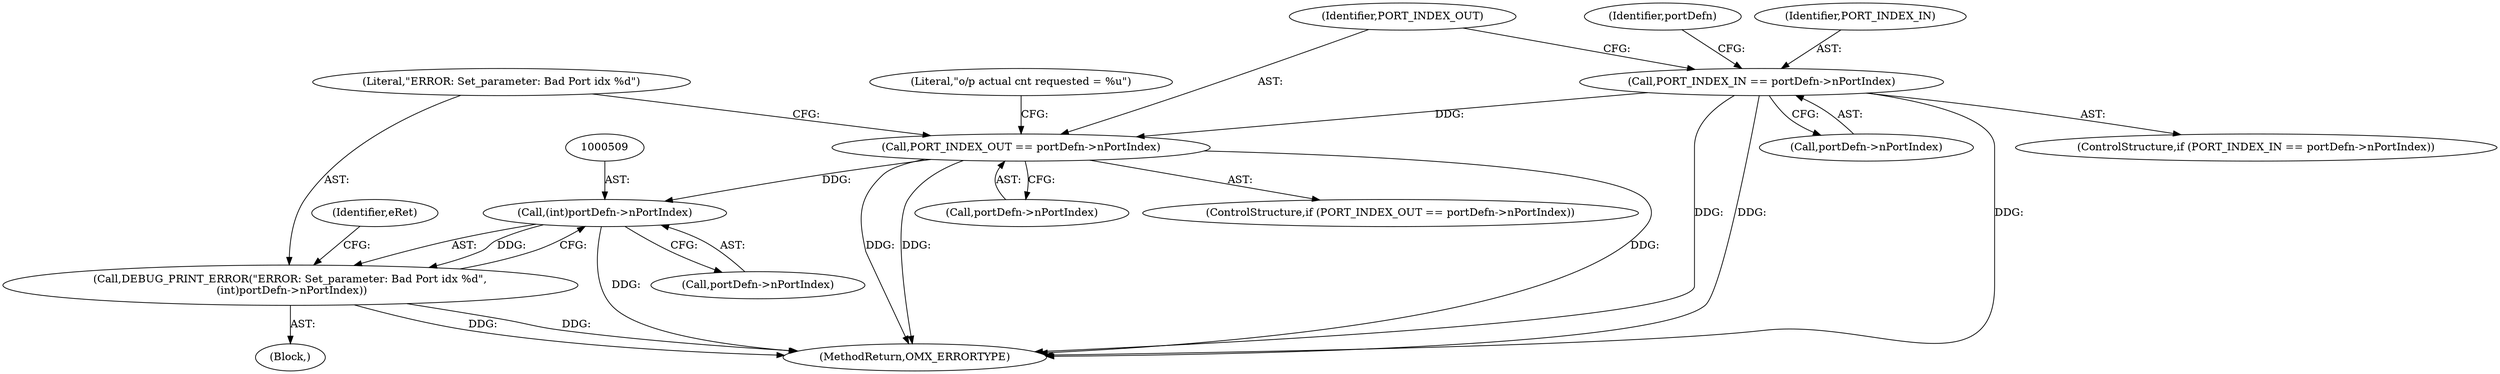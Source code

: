 digraph "0_Android_560ccdb509a7b86186fac0fce1b25bd9a3e6a6e8_7@pointer" {
"1000399" [label="(Call,PORT_INDEX_OUT == portDefn->nPortIndex)"];
"1000201" [label="(Call,PORT_INDEX_IN == portDefn->nPortIndex)"];
"1000508" [label="(Call,(int)portDefn->nPortIndex)"];
"1000506" [label="(Call,DEBUG_PRINT_ERROR(\"ERROR: Set_parameter: Bad Port idx %d\",\n (int)portDefn->nPortIndex))"];
"1000510" [label="(Call,portDefn->nPortIndex)"];
"1000508" [label="(Call,(int)portDefn->nPortIndex)"];
"1000200" [label="(ControlStructure,if (PORT_INDEX_IN == portDefn->nPortIndex))"];
"1000202" [label="(Identifier,PORT_INDEX_IN)"];
"1000507" [label="(Literal,\"ERROR: Set_parameter: Bad Port idx %d\")"];
"1000505" [label="(Block,)"];
"1000406" [label="(Literal,\"o/p actual cnt requested = %u\")"];
"1000203" [label="(Call,portDefn->nPortIndex)"];
"1000506" [label="(Call,DEBUG_PRINT_ERROR(\"ERROR: Set_parameter: Bad Port idx %d\",\n (int)portDefn->nPortIndex))"];
"1000514" [label="(Identifier,eRet)"];
"1000398" [label="(ControlStructure,if (PORT_INDEX_OUT == portDefn->nPortIndex))"];
"1000213" [label="(Identifier,portDefn)"];
"1002913" [label="(MethodReturn,OMX_ERRORTYPE)"];
"1000399" [label="(Call,PORT_INDEX_OUT == portDefn->nPortIndex)"];
"1000401" [label="(Call,portDefn->nPortIndex)"];
"1000201" [label="(Call,PORT_INDEX_IN == portDefn->nPortIndex)"];
"1000400" [label="(Identifier,PORT_INDEX_OUT)"];
"1000399" -> "1000398"  [label="AST: "];
"1000399" -> "1000401"  [label="CFG: "];
"1000400" -> "1000399"  [label="AST: "];
"1000401" -> "1000399"  [label="AST: "];
"1000406" -> "1000399"  [label="CFG: "];
"1000507" -> "1000399"  [label="CFG: "];
"1000399" -> "1002913"  [label="DDG: "];
"1000399" -> "1002913"  [label="DDG: "];
"1000399" -> "1002913"  [label="DDG: "];
"1000201" -> "1000399"  [label="DDG: "];
"1000399" -> "1000508"  [label="DDG: "];
"1000201" -> "1000200"  [label="AST: "];
"1000201" -> "1000203"  [label="CFG: "];
"1000202" -> "1000201"  [label="AST: "];
"1000203" -> "1000201"  [label="AST: "];
"1000213" -> "1000201"  [label="CFG: "];
"1000400" -> "1000201"  [label="CFG: "];
"1000201" -> "1002913"  [label="DDG: "];
"1000201" -> "1002913"  [label="DDG: "];
"1000201" -> "1002913"  [label="DDG: "];
"1000508" -> "1000506"  [label="AST: "];
"1000508" -> "1000510"  [label="CFG: "];
"1000509" -> "1000508"  [label="AST: "];
"1000510" -> "1000508"  [label="AST: "];
"1000506" -> "1000508"  [label="CFG: "];
"1000508" -> "1002913"  [label="DDG: "];
"1000508" -> "1000506"  [label="DDG: "];
"1000506" -> "1000505"  [label="AST: "];
"1000507" -> "1000506"  [label="AST: "];
"1000514" -> "1000506"  [label="CFG: "];
"1000506" -> "1002913"  [label="DDG: "];
"1000506" -> "1002913"  [label="DDG: "];
}
